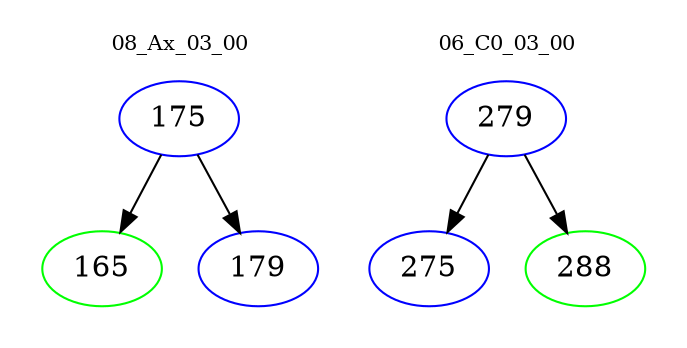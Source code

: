 digraph{
subgraph cluster_0 {
color = white
label = "08_Ax_03_00";
fontsize=10;
T0_175 [label="175", color="blue"]
T0_175 -> T0_165 [color="black"]
T0_165 [label="165", color="green"]
T0_175 -> T0_179 [color="black"]
T0_179 [label="179", color="blue"]
}
subgraph cluster_1 {
color = white
label = "06_C0_03_00";
fontsize=10;
T1_279 [label="279", color="blue"]
T1_279 -> T1_275 [color="black"]
T1_275 [label="275", color="blue"]
T1_279 -> T1_288 [color="black"]
T1_288 [label="288", color="green"]
}
}
